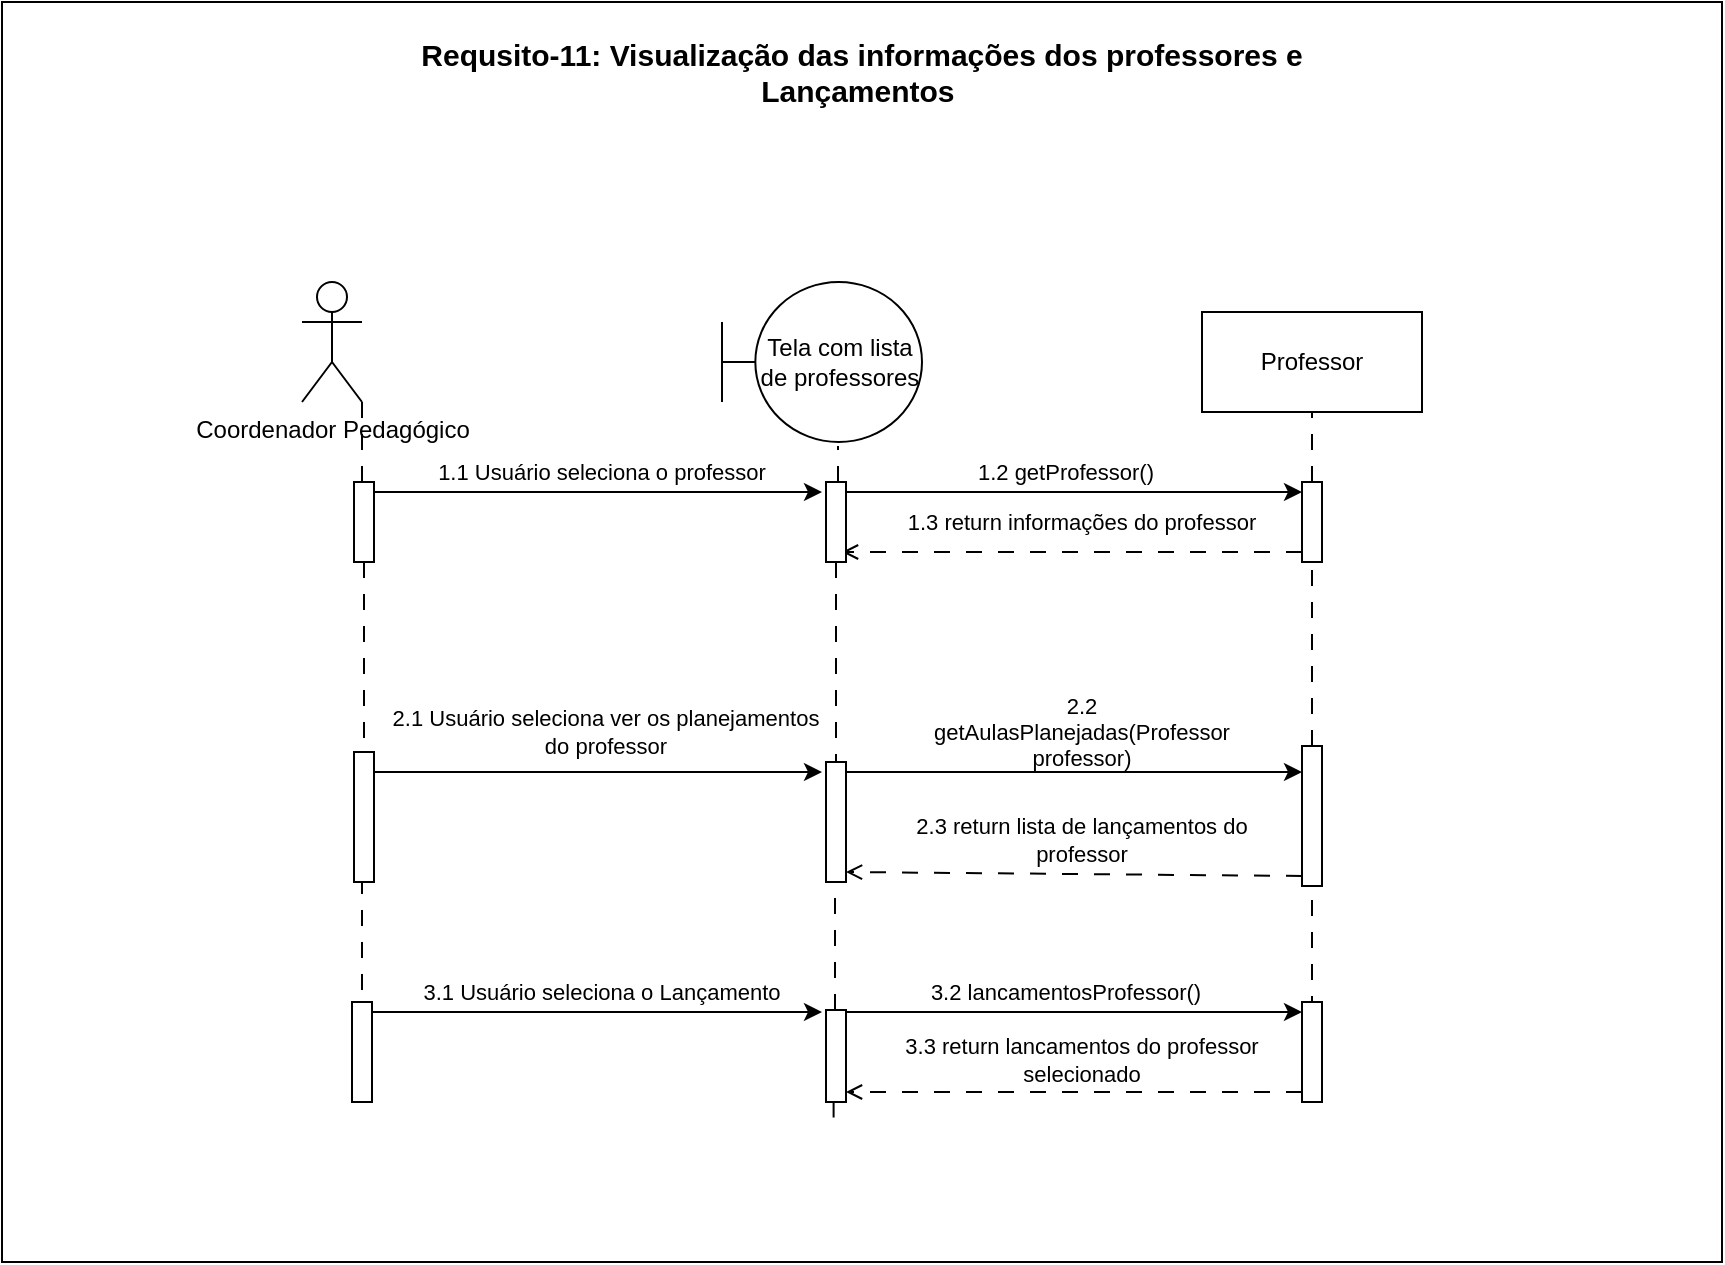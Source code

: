 <mxfile version="26.1.3">
  <diagram name="Página-1" id="bULvQzcwp_Uabz2xOqhD">
    <mxGraphModel dx="954" dy="1735" grid="1" gridSize="10" guides="1" tooltips="1" connect="1" arrows="1" fold="1" page="1" pageScale="1" pageWidth="827" pageHeight="1169" math="0" shadow="0">
      <root>
        <mxCell id="0" />
        <mxCell id="1" parent="0" />
        <mxCell id="jR1Ga3pu7Wgp8OdSPmGq-46" value="" style="rounded=0;whiteSpace=wrap;html=1;" parent="1" vertex="1">
          <mxGeometry x="40" y="-30" width="860" height="630" as="geometry" />
        </mxCell>
        <mxCell id="jR1Ga3pu7Wgp8OdSPmGq-1" value="Coordenador Pedagógico" style="shape=umlActor;verticalLabelPosition=bottom;verticalAlign=top;html=1;outlineConnect=0;" parent="1" vertex="1">
          <mxGeometry x="190" y="110" width="30" height="60" as="geometry" />
        </mxCell>
        <mxCell id="jR1Ga3pu7Wgp8OdSPmGq-5" value="" style="endArrow=none;html=1;rounded=0;dashed=1;dashPattern=8 8;entryX=1;entryY=1;entryDx=0;entryDy=0;entryPerimeter=0;" parent="1" source="jR1Ga3pu7Wgp8OdSPmGq-12" target="jR1Ga3pu7Wgp8OdSPmGq-1" edge="1">
          <mxGeometry width="50" height="50" relative="1" as="geometry">
            <mxPoint x="220" y="480" as="sourcePoint" />
            <mxPoint x="170" y="280" as="targetPoint" />
          </mxGeometry>
        </mxCell>
        <mxCell id="jR1Ga3pu7Wgp8OdSPmGq-6" value="Tela com lista de professores" style="shape=umlBoundary;whiteSpace=wrap;html=1;" parent="1" vertex="1">
          <mxGeometry x="400" y="110" width="100" height="80" as="geometry" />
        </mxCell>
        <mxCell id="jR1Ga3pu7Wgp8OdSPmGq-8" value="Professor" style="html=1;whiteSpace=wrap;" parent="1" vertex="1">
          <mxGeometry x="640" y="125" width="110" height="50" as="geometry" />
        </mxCell>
        <mxCell id="jR1Ga3pu7Wgp8OdSPmGq-9" value="" style="endArrow=none;html=1;rounded=0;dashed=1;dashPattern=8 8;entryX=0.58;entryY=1.025;entryDx=0;entryDy=0;entryPerimeter=0;" parent="1" target="jR1Ga3pu7Wgp8OdSPmGq-6" edge="1">
          <mxGeometry width="50" height="50" relative="1" as="geometry">
            <mxPoint x="458" y="210" as="sourcePoint" />
            <mxPoint x="230" y="180" as="targetPoint" />
          </mxGeometry>
        </mxCell>
        <mxCell id="jR1Ga3pu7Wgp8OdSPmGq-11" value="" style="endArrow=none;html=1;rounded=0;dashed=1;dashPattern=8 8;entryX=0.5;entryY=1;entryDx=0;entryDy=0;" parent="1" source="jR1Ga3pu7Wgp8OdSPmGq-24" target="jR1Ga3pu7Wgp8OdSPmGq-8" edge="1">
          <mxGeometry width="50" height="50" relative="1" as="geometry">
            <mxPoint x="895" y="480" as="sourcePoint" />
            <mxPoint x="250" y="200" as="targetPoint" />
          </mxGeometry>
        </mxCell>
        <mxCell id="jR1Ga3pu7Wgp8OdSPmGq-14" value="" style="endArrow=none;html=1;rounded=0;dashed=1;dashPattern=8 8;" parent="1" edge="1">
          <mxGeometry width="50" height="50" relative="1" as="geometry">
            <mxPoint x="221" y="338" as="sourcePoint" />
            <mxPoint x="221" y="243" as="targetPoint" />
          </mxGeometry>
        </mxCell>
        <mxCell id="jR1Ga3pu7Wgp8OdSPmGq-12" value="" style="html=1;points=[[0,0,0,0,5],[0,1,0,0,-5],[1,0,0,0,5],[1,1,0,0,-5]];perimeter=orthogonalPerimeter;outlineConnect=0;targetShapes=umlLifeline;portConstraint=eastwest;newEdgeStyle={&quot;curved&quot;:0,&quot;rounded&quot;:0};" parent="1" vertex="1">
          <mxGeometry x="216" y="210" width="10" height="40" as="geometry" />
        </mxCell>
        <mxCell id="jR1Ga3pu7Wgp8OdSPmGq-15" value="" style="endArrow=classic;html=1;rounded=0;exitX=1;exitY=0;exitDx=0;exitDy=5;exitPerimeter=0;entryX=0;entryY=0;entryDx=0;entryDy=5;entryPerimeter=0;" parent="1" source="jR1Ga3pu7Wgp8OdSPmGq-12" edge="1">
          <mxGeometry width="50" height="50" relative="1" as="geometry">
            <mxPoint x="340" y="300" as="sourcePoint" />
            <mxPoint x="450" y="215" as="targetPoint" />
          </mxGeometry>
        </mxCell>
        <mxCell id="jR1Ga3pu7Wgp8OdSPmGq-17" value="" style="endArrow=none;html=1;rounded=0;dashed=1;dashPattern=8 8;entryX=0.58;entryY=1.025;entryDx=0;entryDy=0;entryPerimeter=0;" parent="1" source="WPZQ4v_U4cpJxdsqc8Yv-17" edge="1">
          <mxGeometry width="50" height="50" relative="1" as="geometry">
            <mxPoint x="456" y="480" as="sourcePoint" />
            <mxPoint x="455.8" y="527.75" as="targetPoint" />
          </mxGeometry>
        </mxCell>
        <mxCell id="jR1Ga3pu7Wgp8OdSPmGq-19" value="" style="endArrow=classic;html=1;rounded=0;exitX=1;exitY=0;exitDx=0;exitDy=5;exitPerimeter=0;entryX=0;entryY=0;entryDx=0;entryDy=5;entryPerimeter=0;" parent="1" target="jR1Ga3pu7Wgp8OdSPmGq-24" edge="1">
          <mxGeometry width="50" height="50" relative="1" as="geometry">
            <mxPoint x="460" y="215" as="sourcePoint" />
            <mxPoint x="680" y="215" as="targetPoint" />
          </mxGeometry>
        </mxCell>
        <mxCell id="jR1Ga3pu7Wgp8OdSPmGq-25" value="" style="endArrow=none;html=1;rounded=0;dashed=1;dashPattern=8 8;entryX=0.5;entryY=1;entryDx=0;entryDy=0;" parent="1" source="jR1Ga3pu7Wgp8OdSPmGq-38" target="jR1Ga3pu7Wgp8OdSPmGq-24" edge="1">
          <mxGeometry width="50" height="50" relative="1" as="geometry">
            <mxPoint x="895" y="480" as="sourcePoint" />
            <mxPoint x="895" y="175" as="targetPoint" />
          </mxGeometry>
        </mxCell>
        <mxCell id="jR1Ga3pu7Wgp8OdSPmGq-24" value="" style="html=1;points=[[0,0,0,0,5],[0,1,0,0,-5],[1,0,0,0,5],[1,1,0,0,-5]];perimeter=orthogonalPerimeter;outlineConnect=0;targetShapes=umlLifeline;portConstraint=eastwest;newEdgeStyle={&quot;curved&quot;:0,&quot;rounded&quot;:0};" parent="1" vertex="1">
          <mxGeometry x="690" y="210" width="10" height="40" as="geometry" />
        </mxCell>
        <mxCell id="jR1Ga3pu7Wgp8OdSPmGq-26" value="1.2 getProfessor()" style="text;html=1;align=center;verticalAlign=middle;whiteSpace=wrap;rounded=0;fontSize=11;" parent="1" vertex="1">
          <mxGeometry x="462" y="190" width="220" height="30" as="geometry" />
        </mxCell>
        <mxCell id="jR1Ga3pu7Wgp8OdSPmGq-28" value="" style="endArrow=open;html=1;rounded=0;exitX=0;exitY=1;exitDx=0;exitDy=-5;exitPerimeter=0;endFill=0;dashed=1;dashPattern=8 8;" parent="1" source="jR1Ga3pu7Wgp8OdSPmGq-24" edge="1">
          <mxGeometry width="50" height="50" relative="1" as="geometry">
            <mxPoint x="850" y="310" as="sourcePoint" />
            <mxPoint x="460" y="245" as="targetPoint" />
          </mxGeometry>
        </mxCell>
        <mxCell id="jR1Ga3pu7Wgp8OdSPmGq-29" value="1.3 return informações do professor" style="text;html=1;align=center;verticalAlign=middle;whiteSpace=wrap;rounded=0;fontSize=11;" parent="1" vertex="1">
          <mxGeometry x="470" y="220" width="220" height="20" as="geometry" />
        </mxCell>
        <mxCell id="jR1Ga3pu7Wgp8OdSPmGq-32" value="" style="endArrow=classic;html=1;rounded=0;exitX=1;exitY=0;exitDx=0;exitDy=5;exitPerimeter=0;" parent="1" edge="1">
          <mxGeometry width="50" height="50" relative="1" as="geometry">
            <mxPoint x="226" y="355" as="sourcePoint" />
            <mxPoint x="450" y="355" as="targetPoint" />
          </mxGeometry>
        </mxCell>
        <mxCell id="jR1Ga3pu7Wgp8OdSPmGq-33" value="2.1 Usuário seleciona ver os planejamentos do professor" style="text;html=1;align=center;verticalAlign=middle;whiteSpace=wrap;rounded=0;fontSize=11;glass=0;" parent="1" vertex="1">
          <mxGeometry x="232" y="320" width="220" height="30" as="geometry" />
        </mxCell>
        <mxCell id="jR1Ga3pu7Wgp8OdSPmGq-41" value="2.2 getAulasPlanejadas(Professor professor)" style="text;html=1;align=center;verticalAlign=middle;whiteSpace=wrap;rounded=0;fontSize=11;" parent="1" vertex="1">
          <mxGeometry x="500" y="320" width="160" height="30" as="geometry" />
        </mxCell>
        <mxCell id="jR1Ga3pu7Wgp8OdSPmGq-42" value="2.3 return lista de lançamentos do professor" style="text;html=1;align=center;verticalAlign=middle;whiteSpace=wrap;rounded=0;fontSize=11;" parent="1" vertex="1">
          <mxGeometry x="490" y="374" width="180" height="30" as="geometry" />
        </mxCell>
        <mxCell id="jR1Ga3pu7Wgp8OdSPmGq-43" value="" style="endArrow=open;html=1;rounded=0;exitX=0;exitY=1;exitDx=0;exitDy=-5;exitPerimeter=0;endFill=0;dashed=1;dashPattern=8 8;entryX=1;entryY=1;entryDx=0;entryDy=-5;entryPerimeter=0;" parent="1" source="jR1Ga3pu7Wgp8OdSPmGq-38" target="WPZQ4v_U4cpJxdsqc8Yv-14" edge="1">
          <mxGeometry width="50" height="50" relative="1" as="geometry">
            <mxPoint x="900" y="255" as="sourcePoint" />
            <mxPoint x="460" y="415" as="targetPoint" />
          </mxGeometry>
        </mxCell>
        <mxCell id="jR1Ga3pu7Wgp8OdSPmGq-47" value="Requsito-11: Visualização das informações dos professores e Lançamentos&amp;nbsp;" style="text;html=1;align=center;verticalAlign=middle;whiteSpace=wrap;rounded=0;fontStyle=1;fontSize=15;" parent="1" vertex="1">
          <mxGeometry x="235" y="-10" width="470" height="30" as="geometry" />
        </mxCell>
        <mxCell id="WPZQ4v_U4cpJxdsqc8Yv-1" value="" style="endArrow=classic;html=1;rounded=0;" parent="1" target="jR1Ga3pu7Wgp8OdSPmGq-38" edge="1">
          <mxGeometry width="50" height="50" relative="1" as="geometry">
            <mxPoint x="460" y="355" as="sourcePoint" />
            <mxPoint x="590" y="390" as="targetPoint" />
          </mxGeometry>
        </mxCell>
        <mxCell id="WPZQ4v_U4cpJxdsqc8Yv-2" value="" style="endArrow=classic;html=1;rounded=0;exitX=1;exitY=0;exitDx=0;exitDy=5;exitPerimeter=0;" parent="1" source="WPZQ4v_U4cpJxdsqc8Yv-12" edge="1">
          <mxGeometry width="50" height="50" relative="1" as="geometry">
            <mxPoint x="540" y="440" as="sourcePoint" />
            <mxPoint x="450" y="475" as="targetPoint" />
          </mxGeometry>
        </mxCell>
        <mxCell id="WPZQ4v_U4cpJxdsqc8Yv-3" value="3.1 Usuário seleciona o Lançamento" style="text;html=1;align=center;verticalAlign=middle;whiteSpace=wrap;rounded=0;fontSize=11;" parent="1" vertex="1">
          <mxGeometry x="230" y="450" width="220" height="30" as="geometry" />
        </mxCell>
        <mxCell id="WPZQ4v_U4cpJxdsqc8Yv-4" value="" style="endArrow=classic;html=1;rounded=0;entryX=0;entryY=0;entryDx=0;entryDy=5;entryPerimeter=0;" parent="1" target="WPZQ4v_U4cpJxdsqc8Yv-5" edge="1">
          <mxGeometry width="50" height="50" relative="1" as="geometry">
            <mxPoint x="460" y="475" as="sourcePoint" />
            <mxPoint x="590" y="390" as="targetPoint" />
          </mxGeometry>
        </mxCell>
        <mxCell id="WPZQ4v_U4cpJxdsqc8Yv-6" value="" style="endArrow=none;html=1;rounded=0;dashed=1;dashPattern=8 8;entryX=1;entryY=1;entryDx=0;entryDy=-5;entryPerimeter=0;exitX=1;exitY=0;exitDx=0;exitDy=5;exitPerimeter=0;" parent="1" edge="1">
          <mxGeometry width="50" height="50" relative="1" as="geometry">
            <mxPoint x="695" y="475" as="sourcePoint" />
            <mxPoint x="695" y="407" as="targetPoint" />
          </mxGeometry>
        </mxCell>
        <mxCell id="WPZQ4v_U4cpJxdsqc8Yv-7" value="" style="endArrow=open;html=1;rounded=0;exitX=0;exitY=1;exitDx=0;exitDy=-5;exitPerimeter=0;endFill=0;dashed=1;dashPattern=8 8;entryX=1;entryY=1;entryDx=0;entryDy=-5;entryPerimeter=0;" parent="1" source="WPZQ4v_U4cpJxdsqc8Yv-5" target="WPZQ4v_U4cpJxdsqc8Yv-17" edge="1">
          <mxGeometry width="50" height="50" relative="1" as="geometry">
            <mxPoint x="700" y="425" as="sourcePoint" />
            <mxPoint x="460" y="515" as="targetPoint" />
          </mxGeometry>
        </mxCell>
        <mxCell id="WPZQ4v_U4cpJxdsqc8Yv-8" value="3.2 lancamentosProfessor()" style="text;html=1;align=center;verticalAlign=middle;whiteSpace=wrap;rounded=0;fontSize=11;" parent="1" vertex="1">
          <mxGeometry x="492" y="450" width="160" height="30" as="geometry" />
        </mxCell>
        <mxCell id="WPZQ4v_U4cpJxdsqc8Yv-9" value="3.3 return lancamentos do professor selecionado" style="text;html=1;align=center;verticalAlign=middle;whiteSpace=wrap;rounded=0;fontSize=11;" parent="1" vertex="1">
          <mxGeometry x="470" y="484" width="220" height="30" as="geometry" />
        </mxCell>
        <mxCell id="WPZQ4v_U4cpJxdsqc8Yv-11" value="" style="endArrow=none;html=1;rounded=0;dashed=1;dashPattern=8 8;" parent="1" target="WPZQ4v_U4cpJxdsqc8Yv-10" edge="1">
          <mxGeometry width="50" height="50" relative="1" as="geometry">
            <mxPoint x="220" y="480" as="sourcePoint" />
            <mxPoint x="220" y="250" as="targetPoint" />
          </mxGeometry>
        </mxCell>
        <mxCell id="WPZQ4v_U4cpJxdsqc8Yv-10" value="" style="html=1;points=[[0,0,0,0,5],[0,1,0,0,-5],[1,0,0,0,5],[1,1,0,0,-5]];perimeter=orthogonalPerimeter;outlineConnect=0;targetShapes=umlLifeline;portConstraint=eastwest;newEdgeStyle={&quot;curved&quot;:0,&quot;rounded&quot;:0};" parent="1" vertex="1">
          <mxGeometry x="216" y="345" width="10" height="65" as="geometry" />
        </mxCell>
        <mxCell id="WPZQ4v_U4cpJxdsqc8Yv-12" value="" style="html=1;points=[[0,0,0,0,5],[0,1,0,0,-5],[1,0,0,0,5],[1,1,0,0,-5]];perimeter=orthogonalPerimeter;outlineConnect=0;targetShapes=umlLifeline;portConstraint=eastwest;newEdgeStyle={&quot;curved&quot;:0,&quot;rounded&quot;:0};" parent="1" vertex="1">
          <mxGeometry x="215" y="470" width="10" height="50" as="geometry" />
        </mxCell>
        <mxCell id="WPZQ4v_U4cpJxdsqc8Yv-13" value="" style="html=1;points=[[0,0,0,0,5],[0,1,0,0,-5],[1,0,0,0,5],[1,1,0,0,-5]];perimeter=orthogonalPerimeter;outlineConnect=0;targetShapes=umlLifeline;portConstraint=eastwest;newEdgeStyle={&quot;curved&quot;:0,&quot;rounded&quot;:0};" parent="1" vertex="1">
          <mxGeometry x="452" y="210" width="10" height="40" as="geometry" />
        </mxCell>
        <mxCell id="WPZQ4v_U4cpJxdsqc8Yv-18" value="" style="endArrow=none;html=1;rounded=0;dashed=1;dashPattern=8 8;entryX=0.58;entryY=1.025;entryDx=0;entryDy=0;entryPerimeter=0;" parent="1" target="WPZQ4v_U4cpJxdsqc8Yv-17" edge="1">
          <mxGeometry width="50" height="50" relative="1" as="geometry">
            <mxPoint x="456" y="480" as="sourcePoint" />
            <mxPoint x="455.8" y="527.75" as="targetPoint" />
          </mxGeometry>
        </mxCell>
        <mxCell id="WPZQ4v_U4cpJxdsqc8Yv-17" value="" style="html=1;points=[[0,0,0,0,5],[0,1,0,0,-5],[1,0,0,0,5],[1,1,0,0,-5]];perimeter=orthogonalPerimeter;outlineConnect=0;targetShapes=umlLifeline;portConstraint=eastwest;newEdgeStyle={&quot;curved&quot;:0,&quot;rounded&quot;:0};" parent="1" vertex="1">
          <mxGeometry x="452" y="474" width="10" height="46" as="geometry" />
        </mxCell>
        <mxCell id="WPZQ4v_U4cpJxdsqc8Yv-20" value="" style="endArrow=none;html=1;rounded=0;dashed=1;dashPattern=8 8;exitX=1;exitY=0;exitDx=0;exitDy=5;exitPerimeter=0;" parent="1" edge="1">
          <mxGeometry width="50" height="50" relative="1" as="geometry">
            <mxPoint x="457" y="354" as="sourcePoint" />
            <mxPoint x="457" y="249" as="targetPoint" />
          </mxGeometry>
        </mxCell>
        <mxCell id="WPZQ4v_U4cpJxdsqc8Yv-14" value="" style="html=1;points=[[0,0,0,0,5],[0,1,0,0,-5],[1,0,0,0,5],[1,1,0,0,-5]];perimeter=orthogonalPerimeter;outlineConnect=0;targetShapes=umlLifeline;portConstraint=eastwest;newEdgeStyle={&quot;curved&quot;:0,&quot;rounded&quot;:0};" parent="1" vertex="1">
          <mxGeometry x="452" y="350" width="10" height="60" as="geometry" />
        </mxCell>
        <mxCell id="WPZQ4v_U4cpJxdsqc8Yv-21" value="" style="endArrow=none;html=1;rounded=0;dashed=1;dashPattern=8 8;" parent="1" target="WPZQ4v_U4cpJxdsqc8Yv-14" edge="1">
          <mxGeometry width="50" height="50" relative="1" as="geometry">
            <mxPoint x="456.5" y="474" as="sourcePoint" />
            <mxPoint x="456.5" y="409.5" as="targetPoint" />
          </mxGeometry>
        </mxCell>
        <mxCell id="WPZQ4v_U4cpJxdsqc8Yv-5" value="" style="html=1;points=[[0,0,0,0,5],[0,1,0,0,-5],[1,0,0,0,5],[1,1,0,0,-5]];perimeter=orthogonalPerimeter;outlineConnect=0;targetShapes=umlLifeline;portConstraint=eastwest;newEdgeStyle={&quot;curved&quot;:0,&quot;rounded&quot;:0};" parent="1" vertex="1">
          <mxGeometry x="690" y="470" width="10" height="50" as="geometry" />
        </mxCell>
        <mxCell id="jR1Ga3pu7Wgp8OdSPmGq-38" value="" style="html=1;points=[[0,0,0,0,5],[0,1,0,0,-5],[1,0,0,0,5],[1,1,0,0,-5]];perimeter=orthogonalPerimeter;outlineConnect=0;targetShapes=umlLifeline;portConstraint=eastwest;newEdgeStyle={&quot;curved&quot;:0,&quot;rounded&quot;:0};" parent="1" vertex="1">
          <mxGeometry x="690" y="342" width="10" height="70" as="geometry" />
        </mxCell>
        <mxCell id="cxKIUsFXN68E7Q6RDwN2-1" value="1.1 Usuário seleciona o professor" style="text;html=1;align=center;verticalAlign=middle;whiteSpace=wrap;rounded=0;fontSize=11;glass=0;" vertex="1" parent="1">
          <mxGeometry x="230" y="190" width="220" height="30" as="geometry" />
        </mxCell>
      </root>
    </mxGraphModel>
  </diagram>
</mxfile>
